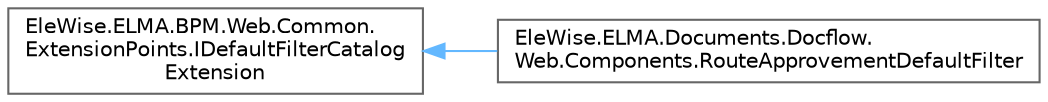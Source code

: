 digraph "Graphical Class Hierarchy"
{
 // LATEX_PDF_SIZE
  bgcolor="transparent";
  edge [fontname=Helvetica,fontsize=10,labelfontname=Helvetica,labelfontsize=10];
  node [fontname=Helvetica,fontsize=10,shape=box,height=0.2,width=0.4];
  rankdir="LR";
  Node0 [id="Node000000",label="EleWise.ELMA.BPM.Web.Common.\lExtensionPoints.IDefaultFilterCatalog\lExtension",height=0.2,width=0.4,color="grey40", fillcolor="white", style="filled",URL="$interface_ele_wise_1_1_e_l_m_a_1_1_b_p_m_1_1_web_1_1_common_1_1_extension_points_1_1_i_default_filter_catalog_extension.html",tooltip="Дефолтный фильтр для справочника"];
  Node0 -> Node1 [id="edge500_Node000000_Node000001",dir="back",color="steelblue1",style="solid",tooltip=" "];
  Node1 [id="Node000001",label="EleWise.ELMA.Documents.Docflow.\lWeb.Components.RouteApprovementDefaultFilter",height=0.2,width=0.4,color="grey40", fillcolor="white", style="filled",URL="$class_ele_wise_1_1_e_l_m_a_1_1_documents_1_1_docflow_1_1_web_1_1_components_1_1_route_approvement_default_filter.html",tooltip=" "];
}
